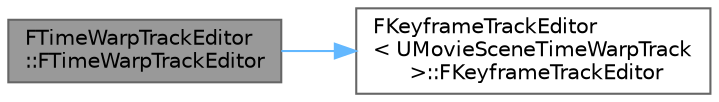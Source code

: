 digraph "FTimeWarpTrackEditor::FTimeWarpTrackEditor"
{
 // INTERACTIVE_SVG=YES
 // LATEX_PDF_SIZE
  bgcolor="transparent";
  edge [fontname=Helvetica,fontsize=10,labelfontname=Helvetica,labelfontsize=10];
  node [fontname=Helvetica,fontsize=10,shape=box,height=0.2,width=0.4];
  rankdir="LR";
  Node1 [id="Node000001",label="FTimeWarpTrackEditor\l::FTimeWarpTrackEditor",height=0.2,width=0.4,color="gray40", fillcolor="grey60", style="filled", fontcolor="black",tooltip=" "];
  Node1 -> Node2 [id="edge1_Node000001_Node000002",color="steelblue1",style="solid",tooltip=" "];
  Node2 [id="Node000002",label="FKeyframeTrackEditor\l\< UMovieSceneTimeWarpTrack\l \>::FKeyframeTrackEditor",height=0.2,width=0.4,color="grey40", fillcolor="white", style="filled",URL="$dd/d48/classFKeyframeTrackEditor.html#abb2d288c3c1bfe287a082447427143d6",tooltip=" "];
}
